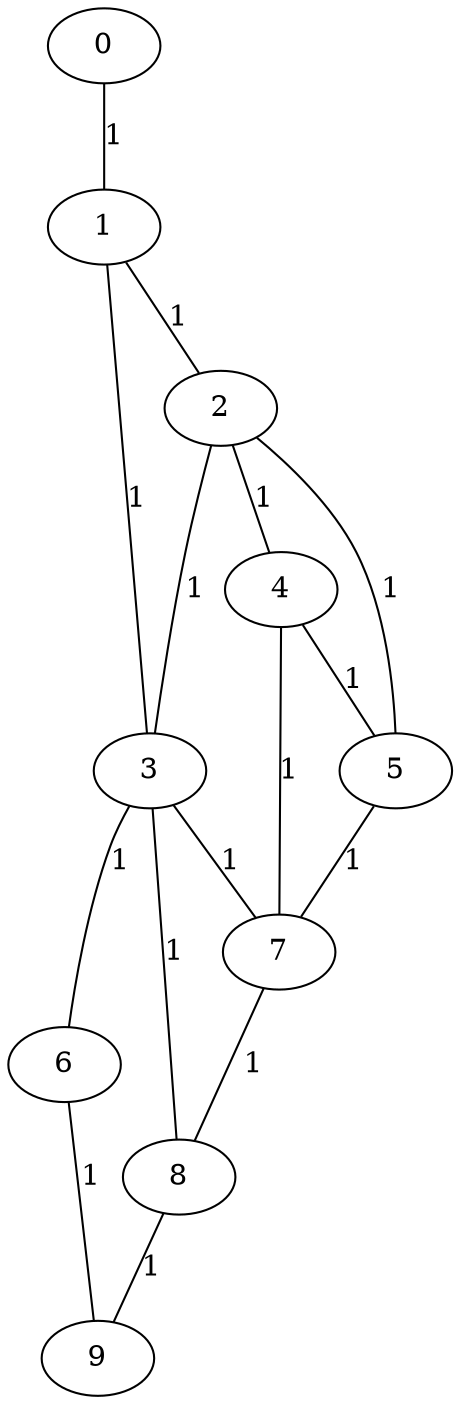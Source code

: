 graph G {
0 -- 1 [label="1"];
1 -- 2 [label="1"];
1 -- 3 [label="1"];
2 -- 3 [label="1"];
2 -- 4 [label="1"];
2 -- 5 [label="1"];
3 -- 6 [label="1"];
3 -- 7 [label="1"];
3 -- 8 [label="1"];
4 -- 5 [label="1"];
4 -- 7 [label="1"];
5 -- 7 [label="1"];
6 -- 9 [label="1"];
7 -- 8 [label="1"];
8 -- 9 [label="1"];
}

